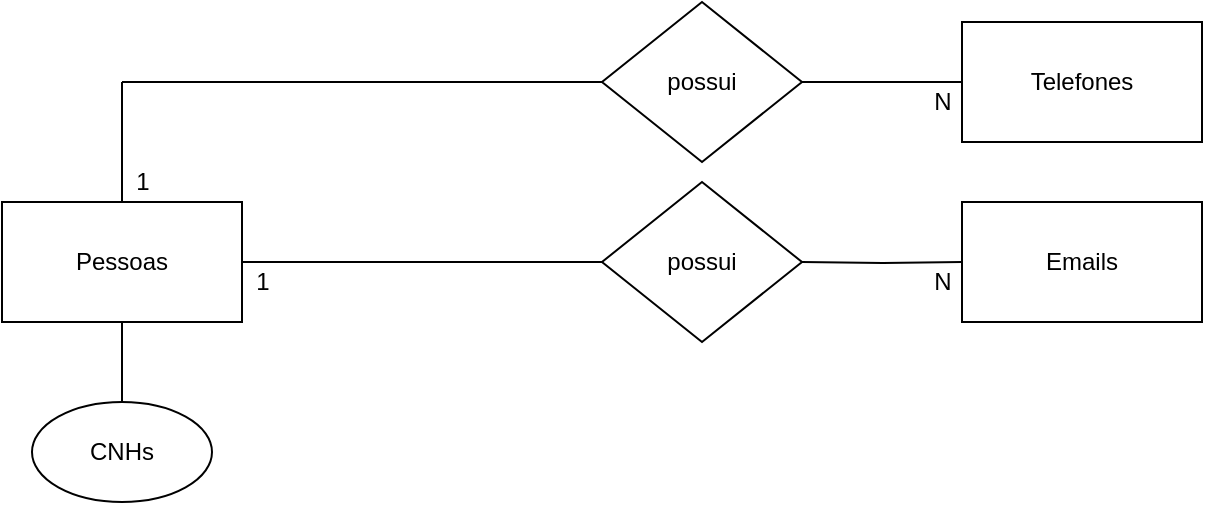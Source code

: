 <mxfile version="14.4.2" type="device" pages="2"><diagram id="4ddU-lvRFqYbfWBToYJl" name="conceitual"><mxGraphModel dx="1422" dy="705" grid="1" gridSize="10" guides="1" tooltips="1" connect="1" arrows="1" fold="1" page="1" pageScale="1" pageWidth="827" pageHeight="1169" math="0" shadow="0"><root><mxCell id="0"/><mxCell id="1" parent="0"/><mxCell id="nSKvpflVaTqqNbVMUVDZ-1" value="Telefones" style="rounded=0;whiteSpace=wrap;html=1;" parent="1" vertex="1"><mxGeometry x="570" y="100" width="120" height="60" as="geometry"/></mxCell><mxCell id="nSKvpflVaTqqNbVMUVDZ-2" style="edgeStyle=orthogonalEdgeStyle;rounded=0;orthogonalLoop=1;jettySize=auto;html=1;entryX=0;entryY=0.5;entryDx=0;entryDy=0;endArrow=none;endFill=0;" parent="1" source="nSKvpflVaTqqNbVMUVDZ-4" target="nSKvpflVaTqqNbVMUVDZ-1" edge="1"><mxGeometry relative="1" as="geometry"/></mxCell><mxCell id="nSKvpflVaTqqNbVMUVDZ-3" style="edgeStyle=orthogonalEdgeStyle;rounded=0;orthogonalLoop=1;jettySize=auto;html=1;endArrow=none;endFill=0;" parent="1" source="nSKvpflVaTqqNbVMUVDZ-4" edge="1"><mxGeometry relative="1" as="geometry"><mxPoint x="150" y="130" as="targetPoint"/></mxGeometry></mxCell><mxCell id="nSKvpflVaTqqNbVMUVDZ-4" value="possui" style="rhombus;whiteSpace=wrap;html=1;" parent="1" vertex="1"><mxGeometry x="390" y="90" width="100" height="80" as="geometry"/></mxCell><mxCell id="nSKvpflVaTqqNbVMUVDZ-5" style="edgeStyle=orthogonalEdgeStyle;rounded=0;orthogonalLoop=1;jettySize=auto;html=1;endArrow=none;endFill=0;" parent="1" target="nSKvpflVaTqqNbVMUVDZ-7" edge="1"><mxGeometry relative="1" as="geometry"><mxPoint x="490" y="220" as="sourcePoint"/></mxGeometry></mxCell><mxCell id="nSKvpflVaTqqNbVMUVDZ-7" value="Emails" style="rounded=0;whiteSpace=wrap;html=1;" parent="1" vertex="1"><mxGeometry x="570" y="190" width="120" height="60" as="geometry"/></mxCell><mxCell id="nSKvpflVaTqqNbVMUVDZ-9" value="possui" style="rhombus;whiteSpace=wrap;html=1;" parent="1" vertex="1"><mxGeometry x="390" y="180" width="100" height="80" as="geometry"/></mxCell><mxCell id="nSKvpflVaTqqNbVMUVDZ-12" style="edgeStyle=orthogonalEdgeStyle;rounded=0;orthogonalLoop=1;jettySize=auto;html=1;entryX=0;entryY=0.5;entryDx=0;entryDy=0;endArrow=none;endFill=0;" parent="1" source="nSKvpflVaTqqNbVMUVDZ-15" target="nSKvpflVaTqqNbVMUVDZ-9" edge="1"><mxGeometry relative="1" as="geometry"/></mxCell><mxCell id="nSKvpflVaTqqNbVMUVDZ-14" style="edgeStyle=orthogonalEdgeStyle;rounded=0;orthogonalLoop=1;jettySize=auto;html=1;endArrow=none;endFill=0;" parent="1" source="nSKvpflVaTqqNbVMUVDZ-15" edge="1"><mxGeometry relative="1" as="geometry"><mxPoint x="150" y="130" as="targetPoint"/></mxGeometry></mxCell><mxCell id="iWw3nW2NeTu83ByS-v0B-2" style="edgeStyle=orthogonalEdgeStyle;rounded=0;orthogonalLoop=1;jettySize=auto;html=1;entryX=0.5;entryY=0;entryDx=0;entryDy=0;endArrow=none;endFill=0;" edge="1" parent="1" source="nSKvpflVaTqqNbVMUVDZ-15" target="iWw3nW2NeTu83ByS-v0B-1"><mxGeometry relative="1" as="geometry"/></mxCell><mxCell id="nSKvpflVaTqqNbVMUVDZ-15" value="Pessoas" style="rounded=0;whiteSpace=wrap;html=1;" parent="1" vertex="1"><mxGeometry x="90" y="190" width="120" height="60" as="geometry"/></mxCell><mxCell id="nSKvpflVaTqqNbVMUVDZ-18" value="1" style="text;html=1;align=center;verticalAlign=middle;resizable=0;points=[];autosize=1;" parent="1" vertex="1"><mxGeometry x="210" y="220" width="20" height="20" as="geometry"/></mxCell><mxCell id="nSKvpflVaTqqNbVMUVDZ-19" value="N" style="text;html=1;align=center;verticalAlign=middle;resizable=0;points=[];autosize=1;" parent="1" vertex="1"><mxGeometry x="550" y="220" width="20" height="20" as="geometry"/></mxCell><mxCell id="nSKvpflVaTqqNbVMUVDZ-20" value="1" style="text;html=1;align=center;verticalAlign=middle;resizable=0;points=[];autosize=1;" parent="1" vertex="1"><mxGeometry x="150" y="170" width="20" height="20" as="geometry"/></mxCell><mxCell id="nSKvpflVaTqqNbVMUVDZ-21" value="N" style="text;html=1;align=center;verticalAlign=middle;resizable=0;points=[];autosize=1;" parent="1" vertex="1"><mxGeometry x="550" y="130" width="20" height="20" as="geometry"/></mxCell><mxCell id="iWw3nW2NeTu83ByS-v0B-1" value="CNHs" style="ellipse;whiteSpace=wrap;html=1;" vertex="1" parent="1"><mxGeometry x="105" y="290" width="90" height="50" as="geometry"/></mxCell></root></mxGraphModel></diagram><diagram id="h-5SYjvTDP5n6ZxuObUD" name="logico"><mxGraphModel dx="1422" dy="705" grid="1" gridSize="10" guides="1" tooltips="1" connect="1" arrows="1" fold="1" page="1" pageScale="1" pageWidth="827" pageHeight="1169" math="0" shadow="0"><root><mxCell id="I4nl5bLkAcwwmEiLVInb-0"/><mxCell id="I4nl5bLkAcwwmEiLVInb-1" parent="I4nl5bLkAcwwmEiLVInb-0"/><mxCell id="AGAgUloXkcQCjvc20NTo-0" value="Emails" style="shape=table;startSize=30;container=1;collapsible=1;childLayout=tableLayout;fixedRows=1;rowLines=0;fontStyle=1;align=center;resizeLast=1;" vertex="1" parent="I4nl5bLkAcwwmEiLVInb-1"><mxGeometry x="480" y="70" width="180" height="100" as="geometry"/></mxCell><mxCell id="AGAgUloXkcQCjvc20NTo-1" value="" style="shape=partialRectangle;collapsible=0;dropTarget=0;pointerEvents=0;fillColor=none;top=0;left=0;bottom=1;right=0;points=[[0,0.5],[1,0.5]];portConstraint=eastwest;" vertex="1" parent="AGAgUloXkcQCjvc20NTo-0"><mxGeometry y="30" width="180" height="30" as="geometry"/></mxCell><mxCell id="AGAgUloXkcQCjvc20NTo-2" value="PK" style="shape=partialRectangle;connectable=0;fillColor=none;top=0;left=0;bottom=0;right=0;fontStyle=1;overflow=hidden;" vertex="1" parent="AGAgUloXkcQCjvc20NTo-1"><mxGeometry width="30" height="30" as="geometry"/></mxCell><mxCell id="AGAgUloXkcQCjvc20NTo-3" value="idEmails" style="shape=partialRectangle;connectable=0;fillColor=none;top=0;left=0;bottom=0;right=0;align=left;spacingLeft=6;fontStyle=5;overflow=hidden;" vertex="1" parent="AGAgUloXkcQCjvc20NTo-1"><mxGeometry x="30" width="150" height="30" as="geometry"/></mxCell><mxCell id="AGAgUloXkcQCjvc20NTo-4" value="" style="shape=partialRectangle;collapsible=0;dropTarget=0;pointerEvents=0;fillColor=none;top=0;left=0;bottom=0;right=0;points=[[0,0.5],[1,0.5]];portConstraint=eastwest;" vertex="1" parent="AGAgUloXkcQCjvc20NTo-0"><mxGeometry y="60" width="180" height="30" as="geometry"/></mxCell><mxCell id="AGAgUloXkcQCjvc20NTo-5" value="" style="shape=partialRectangle;connectable=0;fillColor=none;top=0;left=0;bottom=0;right=0;editable=1;overflow=hidden;" vertex="1" parent="AGAgUloXkcQCjvc20NTo-4"><mxGeometry width="30" height="30" as="geometry"/></mxCell><mxCell id="AGAgUloXkcQCjvc20NTo-6" value="Endereco de email" style="shape=partialRectangle;connectable=0;fillColor=none;top=0;left=0;bottom=0;right=0;align=left;spacingLeft=6;overflow=hidden;" vertex="1" parent="AGAgUloXkcQCjvc20NTo-4"><mxGeometry x="30" width="150" height="30" as="geometry"/></mxCell><mxCell id="AGAgUloXkcQCjvc20NTo-13" value="Telefones" style="shape=table;startSize=30;container=1;collapsible=1;childLayout=tableLayout;fixedRows=1;rowLines=0;fontStyle=1;align=center;resizeLast=1;" vertex="1" parent="I4nl5bLkAcwwmEiLVInb-1"><mxGeometry x="480" y="210" width="180" height="100" as="geometry"/></mxCell><mxCell id="AGAgUloXkcQCjvc20NTo-14" value="" style="shape=partialRectangle;collapsible=0;dropTarget=0;pointerEvents=0;fillColor=none;top=0;left=0;bottom=1;right=0;points=[[0,0.5],[1,0.5]];portConstraint=eastwest;" vertex="1" parent="AGAgUloXkcQCjvc20NTo-13"><mxGeometry y="30" width="180" height="30" as="geometry"/></mxCell><mxCell id="AGAgUloXkcQCjvc20NTo-15" value="PK" style="shape=partialRectangle;connectable=0;fillColor=none;top=0;left=0;bottom=0;right=0;fontStyle=1;overflow=hidden;" vertex="1" parent="AGAgUloXkcQCjvc20NTo-14"><mxGeometry width="30" height="30" as="geometry"/></mxCell><mxCell id="AGAgUloXkcQCjvc20NTo-16" value="idTelefones" style="shape=partialRectangle;connectable=0;fillColor=none;top=0;left=0;bottom=0;right=0;align=left;spacingLeft=6;fontStyle=5;overflow=hidden;" vertex="1" parent="AGAgUloXkcQCjvc20NTo-14"><mxGeometry x="30" width="150" height="30" as="geometry"/></mxCell><mxCell id="AGAgUloXkcQCjvc20NTo-17" value="" style="shape=partialRectangle;collapsible=0;dropTarget=0;pointerEvents=0;fillColor=none;top=0;left=0;bottom=0;right=0;points=[[0,0.5],[1,0.5]];portConstraint=eastwest;" vertex="1" parent="AGAgUloXkcQCjvc20NTo-13"><mxGeometry y="60" width="180" height="30" as="geometry"/></mxCell><mxCell id="AGAgUloXkcQCjvc20NTo-18" value="" style="shape=partialRectangle;connectable=0;fillColor=none;top=0;left=0;bottom=0;right=0;editable=1;overflow=hidden;" vertex="1" parent="AGAgUloXkcQCjvc20NTo-17"><mxGeometry width="30" height="30" as="geometry"/></mxCell><mxCell id="AGAgUloXkcQCjvc20NTo-19" value="Telefone" style="shape=partialRectangle;connectable=0;fillColor=none;top=0;left=0;bottom=0;right=0;align=left;spacingLeft=6;overflow=hidden;" vertex="1" parent="AGAgUloXkcQCjvc20NTo-17"><mxGeometry x="30" width="150" height="30" as="geometry"/></mxCell><mxCell id="z1WMHAUOUzM6_R7VQGU2-19" value="Pessoas" style="shape=table;startSize=30;container=1;collapsible=1;childLayout=tableLayout;fixedRows=1;rowLines=0;fontStyle=1;align=center;resizeLast=1;" vertex="1" parent="I4nl5bLkAcwwmEiLVInb-1"><mxGeometry x="140" y="100" width="180" height="190" as="geometry"/></mxCell><mxCell id="z1WMHAUOUzM6_R7VQGU2-20" value="" style="shape=partialRectangle;collapsible=0;dropTarget=0;pointerEvents=0;fillColor=none;top=0;left=0;bottom=0;right=0;points=[[0,0.5],[1,0.5]];portConstraint=eastwest;" vertex="1" parent="z1WMHAUOUzM6_R7VQGU2-19"><mxGeometry y="30" width="180" height="30" as="geometry"/></mxCell><mxCell id="z1WMHAUOUzM6_R7VQGU2-21" value="PK" style="shape=partialRectangle;connectable=0;fillColor=none;top=0;left=0;bottom=0;right=0;fontStyle=1;overflow=hidden;" vertex="1" parent="z1WMHAUOUzM6_R7VQGU2-20"><mxGeometry width="60" height="30" as="geometry"/></mxCell><mxCell id="z1WMHAUOUzM6_R7VQGU2-22" value="idPessoa" style="shape=partialRectangle;connectable=0;fillColor=none;top=0;left=0;bottom=0;right=0;align=left;spacingLeft=6;fontStyle=5;overflow=hidden;" vertex="1" parent="z1WMHAUOUzM6_R7VQGU2-20"><mxGeometry x="60" width="120" height="30" as="geometry"/></mxCell><mxCell id="z1WMHAUOUzM6_R7VQGU2-23" value="" style="shape=partialRectangle;collapsible=0;dropTarget=0;pointerEvents=0;fillColor=none;top=0;left=0;bottom=1;right=0;points=[[0,0.5],[1,0.5]];portConstraint=eastwest;" vertex="1" parent="z1WMHAUOUzM6_R7VQGU2-19"><mxGeometry y="60" width="180" height="30" as="geometry"/></mxCell><mxCell id="z1WMHAUOUzM6_R7VQGU2-24" value="FK" style="shape=partialRectangle;connectable=0;fillColor=none;top=0;left=0;bottom=0;right=0;fontStyle=1;overflow=hidden;" vertex="1" parent="z1WMHAUOUzM6_R7VQGU2-23"><mxGeometry width="60" height="30" as="geometry"/></mxCell><mxCell id="z1WMHAUOUzM6_R7VQGU2-25" value="idEmails" style="shape=partialRectangle;connectable=0;fillColor=none;top=0;left=0;bottom=0;right=0;align=left;spacingLeft=6;fontStyle=5;overflow=hidden;" vertex="1" parent="z1WMHAUOUzM6_R7VQGU2-23"><mxGeometry x="60" width="120" height="30" as="geometry"/></mxCell><mxCell id="z1WMHAUOUzM6_R7VQGU2-32" value="" style="shape=partialRectangle;collapsible=0;dropTarget=0;pointerEvents=0;fillColor=none;top=0;left=0;bottom=1;right=0;points=[[0,0.5],[1,0.5]];portConstraint=eastwest;" vertex="1" parent="z1WMHAUOUzM6_R7VQGU2-19"><mxGeometry y="90" width="180" height="30" as="geometry"/></mxCell><mxCell id="z1WMHAUOUzM6_R7VQGU2-33" value="FK" style="shape=partialRectangle;connectable=0;fillColor=none;top=0;left=0;bottom=0;right=0;fontStyle=1;overflow=hidden;" vertex="1" parent="z1WMHAUOUzM6_R7VQGU2-32"><mxGeometry width="60" height="30" as="geometry"/></mxCell><mxCell id="z1WMHAUOUzM6_R7VQGU2-34" value="idTelefones" style="shape=partialRectangle;connectable=0;fillColor=none;top=0;left=0;bottom=0;right=0;align=left;spacingLeft=6;fontStyle=5;overflow=hidden;" vertex="1" parent="z1WMHAUOUzM6_R7VQGU2-32"><mxGeometry x="60" width="120" height="30" as="geometry"/></mxCell><mxCell id="z1WMHAUOUzM6_R7VQGU2-29" value="" style="shape=partialRectangle;collapsible=0;dropTarget=0;pointerEvents=0;fillColor=none;top=0;left=0;bottom=0;right=0;points=[[0,0.5],[1,0.5]];portConstraint=eastwest;" vertex="1" parent="z1WMHAUOUzM6_R7VQGU2-19"><mxGeometry y="120" width="180" height="30" as="geometry"/></mxCell><mxCell id="z1WMHAUOUzM6_R7VQGU2-30" value="" style="shape=partialRectangle;connectable=0;fillColor=none;top=0;left=0;bottom=0;right=0;editable=1;overflow=hidden;" vertex="1" parent="z1WMHAUOUzM6_R7VQGU2-29"><mxGeometry width="60" height="30" as="geometry"/></mxCell><mxCell id="z1WMHAUOUzM6_R7VQGU2-31" value="Nome" style="shape=partialRectangle;connectable=0;fillColor=none;top=0;left=0;bottom=0;right=0;align=left;spacingLeft=6;overflow=hidden;" vertex="1" parent="z1WMHAUOUzM6_R7VQGU2-29"><mxGeometry x="60" width="120" height="30" as="geometry"/></mxCell><mxCell id="z1WMHAUOUzM6_R7VQGU2-26" value="" style="shape=partialRectangle;collapsible=0;dropTarget=0;pointerEvents=0;fillColor=none;top=0;left=0;bottom=0;right=0;points=[[0,0.5],[1,0.5]];portConstraint=eastwest;" vertex="1" parent="z1WMHAUOUzM6_R7VQGU2-19"><mxGeometry y="150" width="180" height="30" as="geometry"/></mxCell><mxCell id="z1WMHAUOUzM6_R7VQGU2-27" value="" style="shape=partialRectangle;connectable=0;fillColor=none;top=0;left=0;bottom=0;right=0;editable=1;overflow=hidden;" vertex="1" parent="z1WMHAUOUzM6_R7VQGU2-26"><mxGeometry width="60" height="30" as="geometry"/></mxCell><mxCell id="z1WMHAUOUzM6_R7VQGU2-28" value="CNH" style="shape=partialRectangle;connectable=0;fillColor=none;top=0;left=0;bottom=0;right=0;align=left;spacingLeft=6;overflow=hidden;" vertex="1" parent="z1WMHAUOUzM6_R7VQGU2-26"><mxGeometry x="60" width="120" height="30" as="geometry"/></mxCell><mxCell id="18jSVYllubbX3hD1V5KW-0" value="" style="edgeStyle=entityRelationEdgeStyle;fontSize=12;html=1;endArrow=ERoneToMany;exitX=1;exitY=0.5;exitDx=0;exitDy=0;entryX=0;entryY=0.5;entryDx=0;entryDy=0;" edge="1" parent="I4nl5bLkAcwwmEiLVInb-1" source="z1WMHAUOUzM6_R7VQGU2-23" target="AGAgUloXkcQCjvc20NTo-1"><mxGeometry width="100" height="100" relative="1" as="geometry"><mxPoint x="360" y="410" as="sourcePoint"/><mxPoint x="460" y="310" as="targetPoint"/></mxGeometry></mxCell><mxCell id="KMmf6HHvEAufC1iqJIKh-0" value="" style="edgeStyle=entityRelationEdgeStyle;fontSize=12;html=1;endArrow=ERoneToMany;entryX=0;entryY=0.5;entryDx=0;entryDy=0;exitX=1;exitY=0.5;exitDx=0;exitDy=0;" edge="1" parent="I4nl5bLkAcwwmEiLVInb-1" source="z1WMHAUOUzM6_R7VQGU2-32" target="AGAgUloXkcQCjvc20NTo-14"><mxGeometry width="100" height="100" relative="1" as="geometry"><mxPoint x="340" y="210" as="sourcePoint"/><mxPoint x="430" y="410" as="targetPoint"/></mxGeometry></mxCell></root></mxGraphModel></diagram></mxfile>